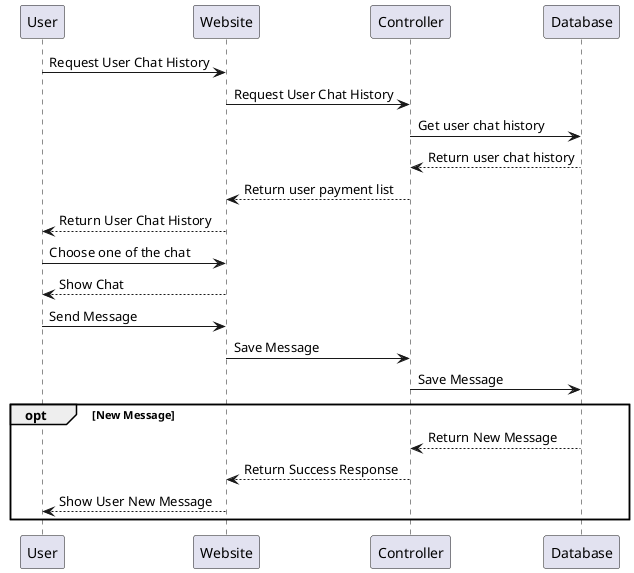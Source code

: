 @startuml
User -> Website: Request User Chat History
Website -> Controller: Request User Chat History
Controller -> Database: Get user chat history
Controller <-- Database: Return user chat history
Website <-- Controller: Return user payment list
User <-- Website: Return User Chat History
User -> Website: Choose one of the chat
User <-- Website: Show Chat
User -> Website: Send Message
Website -> Controller: Save Message
Controller -> Database: Save Message
opt New Message
    Controller <-- Database: Return New Message
    Website <-- Controller: Return Success Response
    User <-- Website: Show User New Message
end
@enduml
